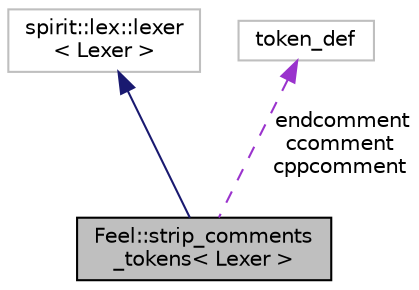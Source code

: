 digraph "Feel::strip_comments_tokens&lt; Lexer &gt;"
{
 // LATEX_PDF_SIZE
  edge [fontname="Helvetica",fontsize="10",labelfontname="Helvetica",labelfontsize="10"];
  node [fontname="Helvetica",fontsize="10",shape=record];
  Node1 [label="Feel::strip_comments\l_tokens\< Lexer \>",height=0.2,width=0.4,color="black", fillcolor="grey75", style="filled", fontcolor="black",tooltip=" "];
  Node2 -> Node1 [dir="back",color="midnightblue",fontsize="10",style="solid",fontname="Helvetica"];
  Node2 [label="spirit::lex::lexer\l\< Lexer \>",height=0.2,width=0.4,color="grey75", fillcolor="white", style="filled",tooltip=" "];
  Node3 -> Node1 [dir="back",color="darkorchid3",fontsize="10",style="dashed",label=" endcomment\nccomment\ncppcomment" ,fontname="Helvetica"];
  Node3 [label="token_def",height=0.2,width=0.4,color="grey75", fillcolor="white", style="filled",tooltip=" "];
}

